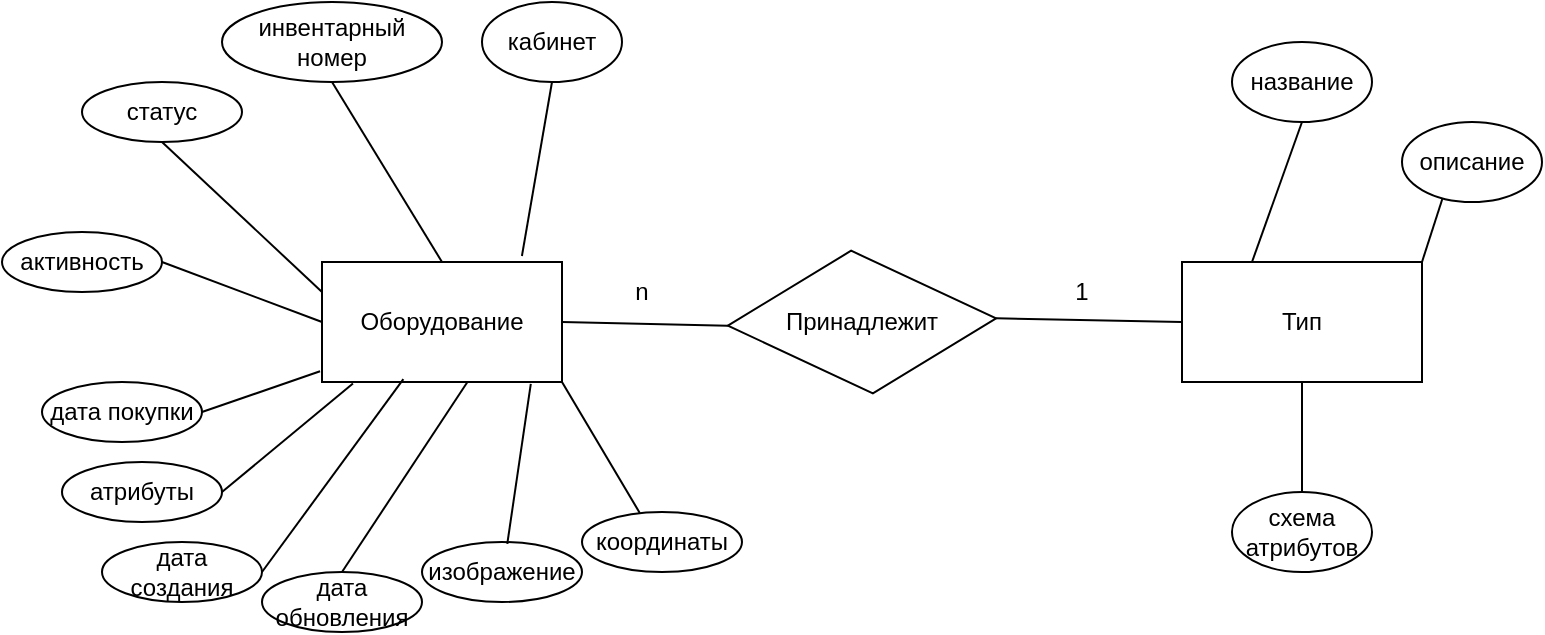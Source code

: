 <mxfile version="26.2.14">
  <diagram name="Страница — 1" id="e34TT2j6jwMnoOX2I9wB">
    <mxGraphModel dx="1037" dy="589" grid="1" gridSize="10" guides="1" tooltips="1" connect="1" arrows="1" fold="1" page="1" pageScale="1" pageWidth="827" pageHeight="1169" math="0" shadow="0">
      <root>
        <mxCell id="0" />
        <mxCell id="1" parent="0" />
        <mxCell id="h35rXorFpO-UpSXtV2DH-1" value="Оборудование" style="rounded=0;whiteSpace=wrap;html=1;" vertex="1" parent="1">
          <mxGeometry x="190" y="150" width="120" height="60" as="geometry" />
        </mxCell>
        <mxCell id="h35rXorFpO-UpSXtV2DH-2" value="" style="shape=parallelogram;perimeter=parallelogramPerimeter;whiteSpace=wrap;html=1;fixedSize=1;rotation=25;size=40;" vertex="1" parent="1">
          <mxGeometry x="400" y="150" width="120" height="60" as="geometry" />
        </mxCell>
        <mxCell id="h35rXorFpO-UpSXtV2DH-3" value="" style="endArrow=none;html=1;rounded=0;entryX=0;entryY=1;entryDx=0;entryDy=0;" edge="1" parent="1" target="h35rXorFpO-UpSXtV2DH-2">
          <mxGeometry width="50" height="50" relative="1" as="geometry">
            <mxPoint x="310" y="180" as="sourcePoint" />
            <mxPoint x="360" y="70" as="targetPoint" />
          </mxGeometry>
        </mxCell>
        <mxCell id="h35rXorFpO-UpSXtV2DH-4" value="" style="endArrow=none;html=1;rounded=0;entryX=0;entryY=0.5;entryDx=0;entryDy=0;exitX=1;exitY=0;exitDx=0;exitDy=0;" edge="1" parent="1" source="h35rXorFpO-UpSXtV2DH-2" target="h35rXorFpO-UpSXtV2DH-5">
          <mxGeometry width="50" height="50" relative="1" as="geometry">
            <mxPoint x="530" y="179" as="sourcePoint" />
            <mxPoint x="613" y="181" as="targetPoint" />
          </mxGeometry>
        </mxCell>
        <mxCell id="h35rXorFpO-UpSXtV2DH-5" value="Тип" style="rounded=0;whiteSpace=wrap;html=1;" vertex="1" parent="1">
          <mxGeometry x="620" y="150" width="120" height="60" as="geometry" />
        </mxCell>
        <mxCell id="h35rXorFpO-UpSXtV2DH-6" value="Принадлежит" style="text;html=1;align=center;verticalAlign=middle;whiteSpace=wrap;rounded=0;" vertex="1" parent="1">
          <mxGeometry x="430" y="165" width="60" height="30" as="geometry" />
        </mxCell>
        <mxCell id="h35rXorFpO-UpSXtV2DH-7" value="кабинет" style="ellipse;whiteSpace=wrap;html=1;" vertex="1" parent="1">
          <mxGeometry x="270" y="20" width="70" height="40" as="geometry" />
        </mxCell>
        <mxCell id="h35rXorFpO-UpSXtV2DH-8" value="n" style="text;html=1;align=center;verticalAlign=middle;whiteSpace=wrap;rounded=0;" vertex="1" parent="1">
          <mxGeometry x="320" y="150" width="60" height="30" as="geometry" />
        </mxCell>
        <mxCell id="h35rXorFpO-UpSXtV2DH-9" value="1" style="text;html=1;align=center;verticalAlign=middle;whiteSpace=wrap;rounded=0;" vertex="1" parent="1">
          <mxGeometry x="540" y="150" width="60" height="30" as="geometry" />
        </mxCell>
        <mxCell id="h35rXorFpO-UpSXtV2DH-10" value="" style="endArrow=none;html=1;rounded=0;entryX=0.5;entryY=1;entryDx=0;entryDy=0;exitX=0.833;exitY=-0.05;exitDx=0;exitDy=0;exitPerimeter=0;" edge="1" parent="1" source="h35rXorFpO-UpSXtV2DH-1" target="h35rXorFpO-UpSXtV2DH-7">
          <mxGeometry width="50" height="50" relative="1" as="geometry">
            <mxPoint x="180" y="120" as="sourcePoint" />
            <mxPoint x="230" y="70" as="targetPoint" />
          </mxGeometry>
        </mxCell>
        <mxCell id="h35rXorFpO-UpSXtV2DH-11" value="инвентарный номер" style="ellipse;whiteSpace=wrap;html=1;" vertex="1" parent="1">
          <mxGeometry x="140" y="20" width="110" height="40" as="geometry" />
        </mxCell>
        <mxCell id="h35rXorFpO-UpSXtV2DH-12" value="" style="endArrow=none;html=1;rounded=0;exitX=0.5;exitY=0;exitDx=0;exitDy=0;entryX=0.5;entryY=1;entryDx=0;entryDy=0;" edge="1" parent="1" source="h35rXorFpO-UpSXtV2DH-1" target="h35rXorFpO-UpSXtV2DH-11">
          <mxGeometry width="50" height="50" relative="1" as="geometry">
            <mxPoint x="255" y="150" as="sourcePoint" />
            <mxPoint x="220" y="63" as="targetPoint" />
          </mxGeometry>
        </mxCell>
        <mxCell id="h35rXorFpO-UpSXtV2DH-13" value="статус" style="ellipse;whiteSpace=wrap;html=1;" vertex="1" parent="1">
          <mxGeometry x="70" y="60" width="80" height="30" as="geometry" />
        </mxCell>
        <mxCell id="h35rXorFpO-UpSXtV2DH-14" value="" style="endArrow=none;html=1;rounded=0;exitX=0;exitY=0.25;exitDx=0;exitDy=0;entryX=0.5;entryY=1;entryDx=0;entryDy=0;" edge="1" parent="1" target="h35rXorFpO-UpSXtV2DH-13" source="h35rXorFpO-UpSXtV2DH-1">
          <mxGeometry width="50" height="50" relative="1" as="geometry">
            <mxPoint x="180" y="170" as="sourcePoint" />
            <mxPoint x="150" y="83" as="targetPoint" />
          </mxGeometry>
        </mxCell>
        <mxCell id="h35rXorFpO-UpSXtV2DH-15" value="активность" style="ellipse;whiteSpace=wrap;html=1;" vertex="1" parent="1">
          <mxGeometry x="30" y="135" width="80" height="30" as="geometry" />
        </mxCell>
        <mxCell id="h35rXorFpO-UpSXtV2DH-16" value="" style="endArrow=none;html=1;rounded=0;exitX=0;exitY=0.5;exitDx=0;exitDy=0;entryX=1;entryY=0.5;entryDx=0;entryDy=0;" edge="1" parent="1" target="h35rXorFpO-UpSXtV2DH-15" source="h35rXorFpO-UpSXtV2DH-1">
          <mxGeometry width="50" height="50" relative="1" as="geometry">
            <mxPoint x="140" y="195" as="sourcePoint" />
            <mxPoint x="70" y="150" as="targetPoint" />
          </mxGeometry>
        </mxCell>
        <mxCell id="h35rXorFpO-UpSXtV2DH-17" value="дата покупки" style="ellipse;whiteSpace=wrap;html=1;" vertex="1" parent="1">
          <mxGeometry x="50" y="210" width="80" height="30" as="geometry" />
        </mxCell>
        <mxCell id="h35rXorFpO-UpSXtV2DH-18" value="" style="endArrow=none;html=1;rounded=0;exitX=-0.008;exitY=0.911;exitDx=0;exitDy=0;entryX=1;entryY=0.5;entryDx=0;entryDy=0;exitPerimeter=0;" edge="1" parent="1" target="h35rXorFpO-UpSXtV2DH-17" source="h35rXorFpO-UpSXtV2DH-1">
          <mxGeometry width="50" height="50" relative="1" as="geometry">
            <mxPoint x="230" y="180" as="sourcePoint" />
            <mxPoint x="90" y="225" as="targetPoint" />
          </mxGeometry>
        </mxCell>
        <mxCell id="h35rXorFpO-UpSXtV2DH-19" value="атрибуты" style="ellipse;whiteSpace=wrap;html=1;" vertex="1" parent="1">
          <mxGeometry x="60" y="250" width="80" height="30" as="geometry" />
        </mxCell>
        <mxCell id="h35rXorFpO-UpSXtV2DH-20" value="" style="endArrow=none;html=1;rounded=0;exitX=0.129;exitY=1.013;exitDx=0;exitDy=0;entryX=1;entryY=0.5;entryDx=0;entryDy=0;exitPerimeter=0;" edge="1" parent="1" target="h35rXorFpO-UpSXtV2DH-19" source="h35rXorFpO-UpSXtV2DH-1">
          <mxGeometry width="50" height="50" relative="1" as="geometry">
            <mxPoint x="199" y="215" as="sourcePoint" />
            <mxPoint x="100" y="235" as="targetPoint" />
          </mxGeometry>
        </mxCell>
        <mxCell id="h35rXorFpO-UpSXtV2DH-21" value="дата создания" style="ellipse;whiteSpace=wrap;html=1;" vertex="1" parent="1">
          <mxGeometry x="80" y="290" width="80" height="30" as="geometry" />
        </mxCell>
        <mxCell id="h35rXorFpO-UpSXtV2DH-22" value="" style="endArrow=none;html=1;rounded=0;exitX=0.339;exitY=0.976;exitDx=0;exitDy=0;entryX=1;entryY=0.5;entryDx=0;entryDy=0;exitPerimeter=0;" edge="1" parent="1" target="h35rXorFpO-UpSXtV2DH-21" source="h35rXorFpO-UpSXtV2DH-1">
          <mxGeometry width="50" height="50" relative="1" as="geometry">
            <mxPoint x="209" y="225" as="sourcePoint" />
            <mxPoint x="110" y="245" as="targetPoint" />
          </mxGeometry>
        </mxCell>
        <mxCell id="h35rXorFpO-UpSXtV2DH-23" value="изображение" style="ellipse;whiteSpace=wrap;html=1;" vertex="1" parent="1">
          <mxGeometry x="240" y="290" width="80" height="30" as="geometry" />
        </mxCell>
        <mxCell id="h35rXorFpO-UpSXtV2DH-24" value="" style="endArrow=none;html=1;rounded=0;exitX=0.87;exitY=1.016;exitDx=0;exitDy=0;exitPerimeter=0;entryX=0.533;entryY=0.031;entryDx=0;entryDy=0;entryPerimeter=0;" edge="1" parent="1" target="h35rXorFpO-UpSXtV2DH-23" source="h35rXorFpO-UpSXtV2DH-1">
          <mxGeometry width="50" height="50" relative="1" as="geometry">
            <mxPoint x="329" y="250" as="sourcePoint" />
            <mxPoint x="290" y="270" as="targetPoint" />
          </mxGeometry>
        </mxCell>
        <mxCell id="h35rXorFpO-UpSXtV2DH-27" value="дата обновления" style="ellipse;whiteSpace=wrap;html=1;" vertex="1" parent="1">
          <mxGeometry x="160" y="305" width="80" height="30" as="geometry" />
        </mxCell>
        <mxCell id="h35rXorFpO-UpSXtV2DH-28" value="" style="endArrow=none;html=1;rounded=0;exitX=0.606;exitY=1;exitDx=0;exitDy=0;entryX=0.5;entryY=0;entryDx=0;entryDy=0;exitPerimeter=0;" edge="1" parent="1" source="h35rXorFpO-UpSXtV2DH-1" target="h35rXorFpO-UpSXtV2DH-27">
          <mxGeometry width="50" height="50" relative="1" as="geometry">
            <mxPoint x="241" y="219" as="sourcePoint" />
            <mxPoint x="170" y="315" as="targetPoint" />
          </mxGeometry>
        </mxCell>
        <mxCell id="h35rXorFpO-UpSXtV2DH-29" value="координаты" style="ellipse;whiteSpace=wrap;html=1;" vertex="1" parent="1">
          <mxGeometry x="320" y="275" width="80" height="30" as="geometry" />
        </mxCell>
        <mxCell id="h35rXorFpO-UpSXtV2DH-30" value="" style="endArrow=none;html=1;rounded=0;exitX=1;exitY=1;exitDx=0;exitDy=0;entryX=0.361;entryY=0.016;entryDx=0;entryDy=0;entryPerimeter=0;" edge="1" parent="1" source="h35rXorFpO-UpSXtV2DH-1" target="h35rXorFpO-UpSXtV2DH-29">
          <mxGeometry width="50" height="50" relative="1" as="geometry">
            <mxPoint x="304" y="221" as="sourcePoint" />
            <mxPoint x="293" y="301" as="targetPoint" />
          </mxGeometry>
        </mxCell>
        <mxCell id="h35rXorFpO-UpSXtV2DH-31" value="название" style="ellipse;whiteSpace=wrap;html=1;" vertex="1" parent="1">
          <mxGeometry x="645" y="40" width="70" height="40" as="geometry" />
        </mxCell>
        <mxCell id="h35rXorFpO-UpSXtV2DH-32" value="" style="endArrow=none;html=1;rounded=0;entryX=0.5;entryY=1;entryDx=0;entryDy=0;exitX=0.25;exitY=0;exitDx=0;exitDy=0;" edge="1" parent="1" target="h35rXorFpO-UpSXtV2DH-31">
          <mxGeometry width="50" height="50" relative="1" as="geometry">
            <mxPoint x="655" y="150" as="sourcePoint" />
            <mxPoint x="605" y="70" as="targetPoint" />
          </mxGeometry>
        </mxCell>
        <mxCell id="h35rXorFpO-UpSXtV2DH-33" value="описание" style="ellipse;whiteSpace=wrap;html=1;" vertex="1" parent="1">
          <mxGeometry x="730" y="80" width="70" height="40" as="geometry" />
        </mxCell>
        <mxCell id="h35rXorFpO-UpSXtV2DH-34" value="схема атрибутов" style="ellipse;whiteSpace=wrap;html=1;" vertex="1" parent="1">
          <mxGeometry x="645" y="265" width="70" height="40" as="geometry" />
        </mxCell>
        <mxCell id="h35rXorFpO-UpSXtV2DH-35" value="" style="endArrow=none;html=1;rounded=0;entryX=0.288;entryY=0.962;entryDx=0;entryDy=0;exitX=1;exitY=0;exitDx=0;exitDy=0;entryPerimeter=0;" edge="1" parent="1" source="h35rXorFpO-UpSXtV2DH-5" target="h35rXorFpO-UpSXtV2DH-33">
          <mxGeometry width="50" height="50" relative="1" as="geometry">
            <mxPoint x="665" y="160" as="sourcePoint" />
            <mxPoint x="690" y="90" as="targetPoint" />
          </mxGeometry>
        </mxCell>
        <mxCell id="h35rXorFpO-UpSXtV2DH-36" value="" style="endArrow=none;html=1;rounded=0;exitX=0.5;exitY=1;exitDx=0;exitDy=0;" edge="1" parent="1" source="h35rXorFpO-UpSXtV2DH-5" target="h35rXorFpO-UpSXtV2DH-34">
          <mxGeometry width="50" height="50" relative="1" as="geometry">
            <mxPoint x="690" y="235" as="sourcePoint" />
            <mxPoint x="715" y="165" as="targetPoint" />
          </mxGeometry>
        </mxCell>
      </root>
    </mxGraphModel>
  </diagram>
</mxfile>

